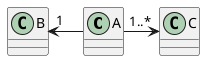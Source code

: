 @startuml uml 02 - T3

A -left-> "1" B
A -right-> "1..*" C

@enduml

@startuml uml 02 - T4

class S as "Student"
class C as "Course"
class T as "Teacher"
class B as "Textbook"

S "*" -- "*" C
T "1..*" -- "*" C
C "1" -- "0..1" B

@enduml

@startuml uml 02 - T5

class Product {
    + id: String
    + name: String
    + price: float
    + producer: String
}

class System {
    - products: ArrayList<Product>
    + addProduct(Product product): void
    + removeProduct(String id): boolean
    + modifyProduct(String id, Product product): boolean
}

System --> "*" Product

@enduml

@startuml uml 02 - T6

class Product {
    + id: String
    + name: String
    + price: float
    + producer: String
    + discount: float
    + color: String
    + shape: String
    + getPrice(): float
}

class System {
    - products: ArrayList<Product>
    + addProduct(Product product): void
    + removeProduct(String id): boolean
    + modifyProduct(String id, Product product): boolean
    + markAsDiscount(String id, float discount): void
    + queryByColor(String color): Product
    + queryByShape(String shape): Product
}

System --> "*" Product

@enduml

@startuml uml 02 - T7

class Invoice {
    + amount: double
    + date: Date
    + customer: String
    + specification: String
    + administrator: String
    - {static} number_of_invoices: int
    + Invoice(): Invoice
    + print(): void
}

@enduml

@startuml uml 02 - T8

IncomeOrder --> "1..*" OrderItem
OrderItem "1" -- "1" Product

@enduml
